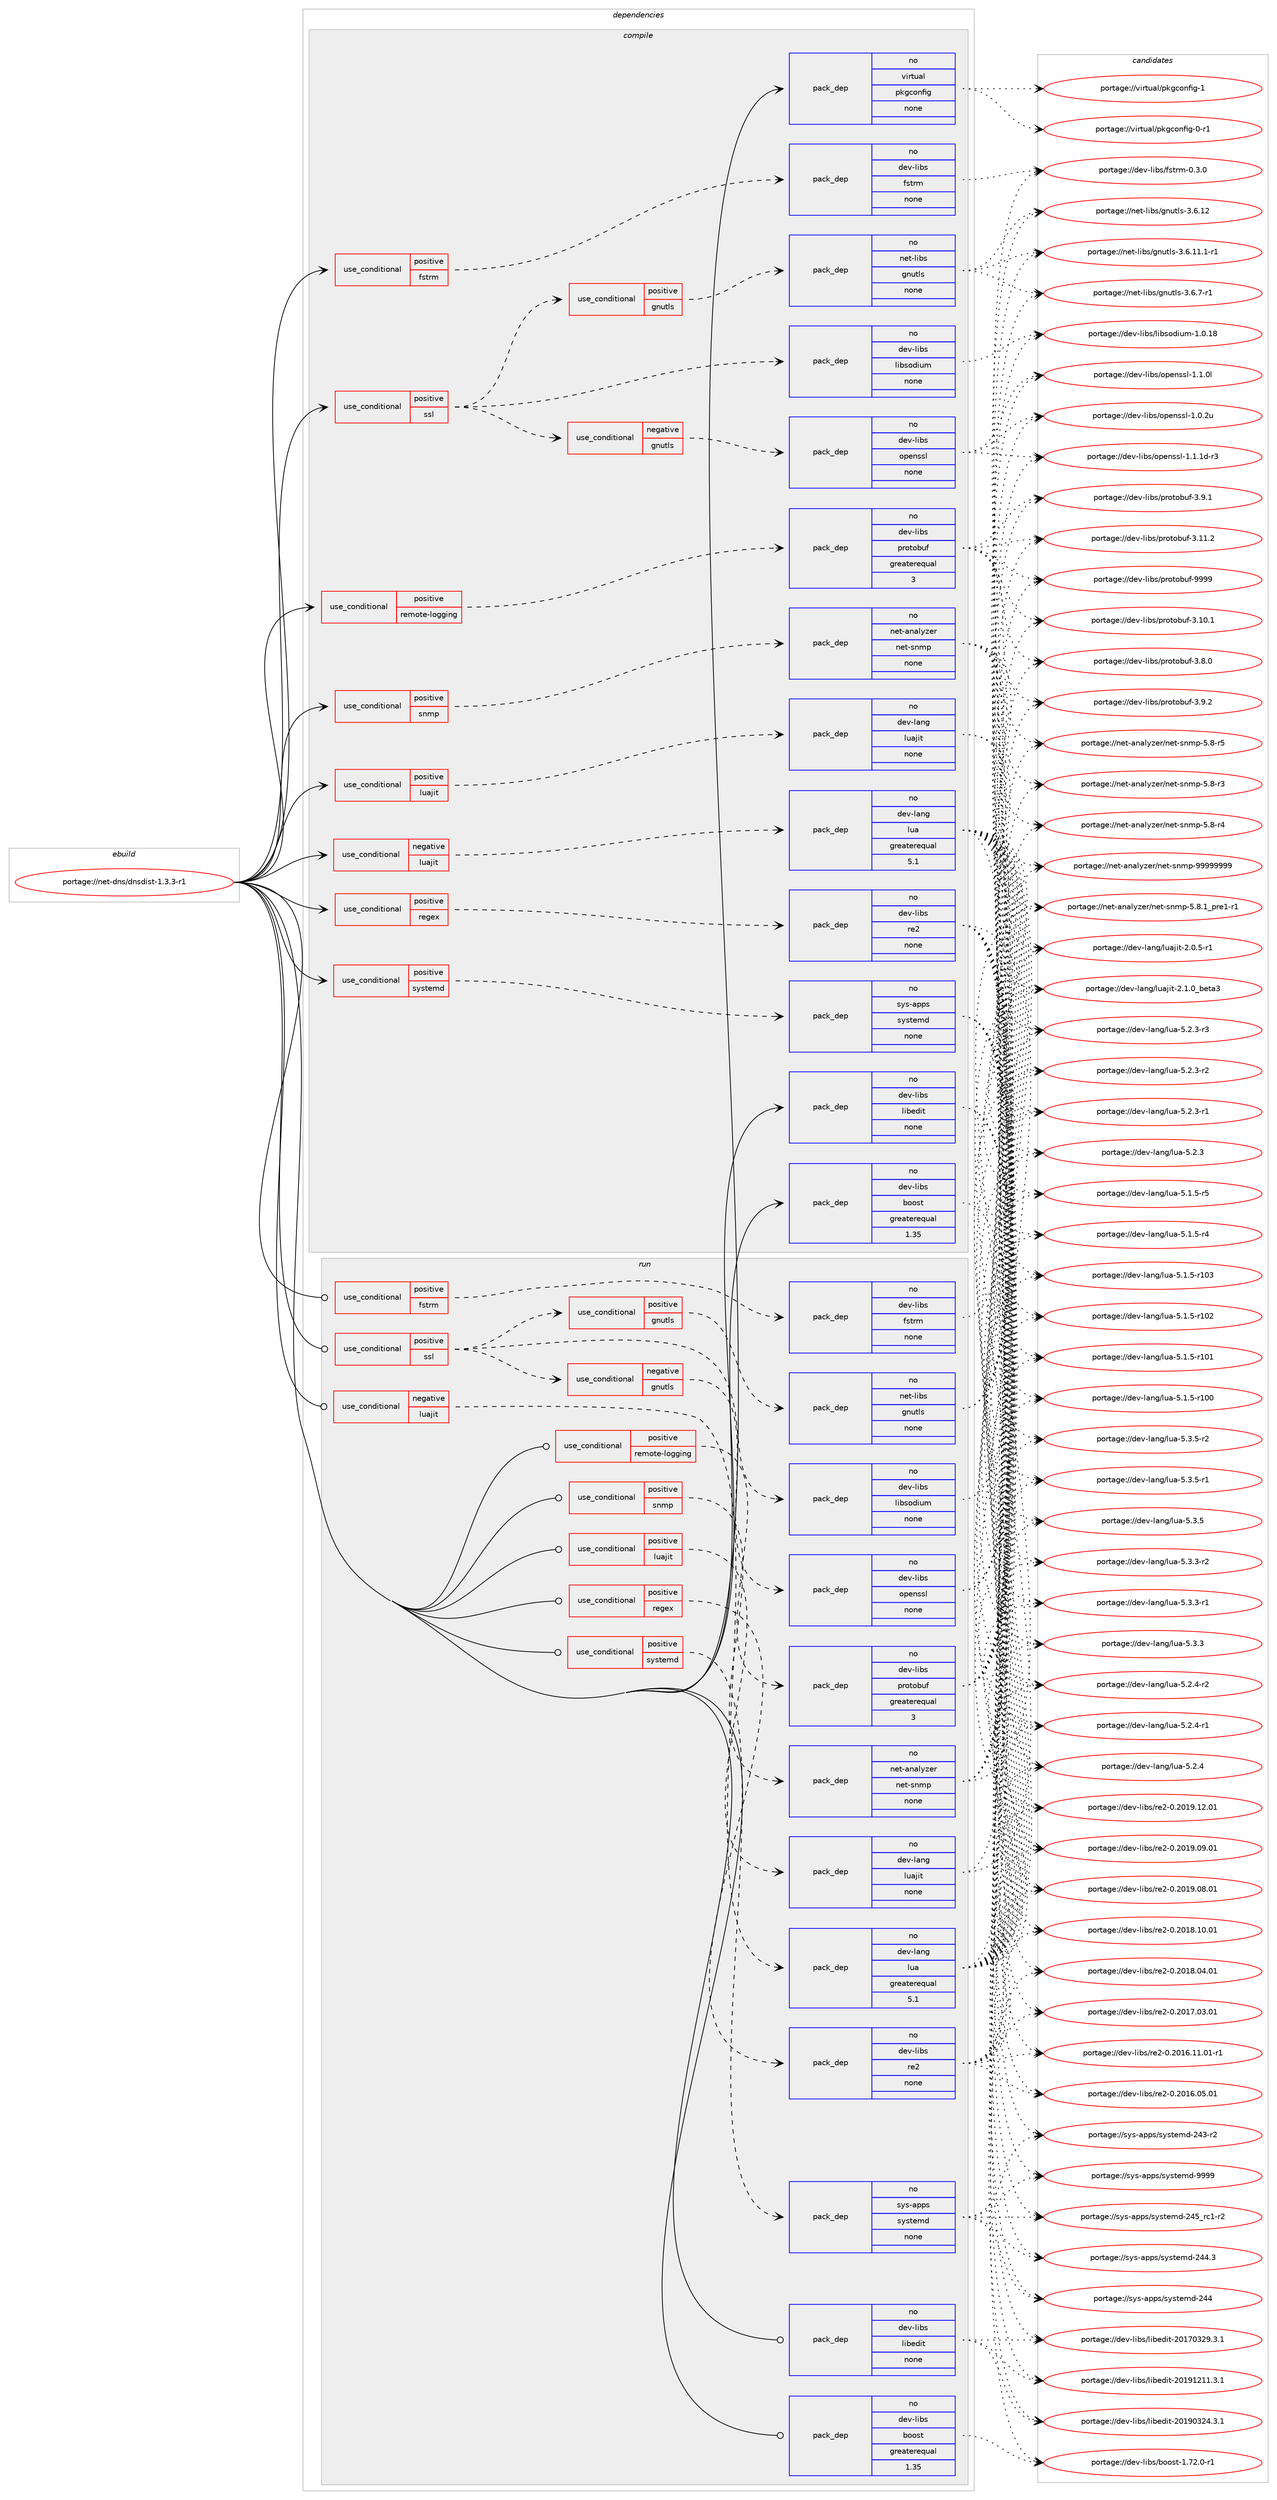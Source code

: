 digraph prolog {

# *************
# Graph options
# *************

newrank=true;
concentrate=true;
compound=true;
graph [rankdir=LR,fontname=Helvetica,fontsize=10,ranksep=1.5];#, ranksep=2.5, nodesep=0.2];
edge  [arrowhead=vee];
node  [fontname=Helvetica,fontsize=10];

# **********
# The ebuild
# **********

subgraph cluster_leftcol {
color=gray;
rank=same;
label=<<i>ebuild</i>>;
id [label="portage://net-dns/dnsdist-1.3.3-r1", color=red, width=4, href="../net-dns/dnsdist-1.3.3-r1.svg"];
}

# ****************
# The dependencies
# ****************

subgraph cluster_midcol {
color=gray;
label=<<i>dependencies</i>>;
subgraph cluster_compile {
fillcolor="#eeeeee";
style=filled;
label=<<i>compile</i>>;
subgraph cond22213 {
dependency97818 [label=<<TABLE BORDER="0" CELLBORDER="1" CELLSPACING="0" CELLPADDING="4"><TR><TD ROWSPAN="3" CELLPADDING="10">use_conditional</TD></TR><TR><TD>negative</TD></TR><TR><TD>luajit</TD></TR></TABLE>>, shape=none, color=red];
subgraph pack73823 {
dependency97819 [label=<<TABLE BORDER="0" CELLBORDER="1" CELLSPACING="0" CELLPADDING="4" WIDTH="220"><TR><TD ROWSPAN="6" CELLPADDING="30">pack_dep</TD></TR><TR><TD WIDTH="110">no</TD></TR><TR><TD>dev-lang</TD></TR><TR><TD>lua</TD></TR><TR><TD>greaterequal</TD></TR><TR><TD>5.1</TD></TR></TABLE>>, shape=none, color=blue];
}
dependency97818:e -> dependency97819:w [weight=20,style="dashed",arrowhead="vee"];
}
id:e -> dependency97818:w [weight=20,style="solid",arrowhead="vee"];
subgraph cond22214 {
dependency97820 [label=<<TABLE BORDER="0" CELLBORDER="1" CELLSPACING="0" CELLPADDING="4"><TR><TD ROWSPAN="3" CELLPADDING="10">use_conditional</TD></TR><TR><TD>positive</TD></TR><TR><TD>fstrm</TD></TR></TABLE>>, shape=none, color=red];
subgraph pack73824 {
dependency97821 [label=<<TABLE BORDER="0" CELLBORDER="1" CELLSPACING="0" CELLPADDING="4" WIDTH="220"><TR><TD ROWSPAN="6" CELLPADDING="30">pack_dep</TD></TR><TR><TD WIDTH="110">no</TD></TR><TR><TD>dev-libs</TD></TR><TR><TD>fstrm</TD></TR><TR><TD>none</TD></TR><TR><TD></TD></TR></TABLE>>, shape=none, color=blue];
}
dependency97820:e -> dependency97821:w [weight=20,style="dashed",arrowhead="vee"];
}
id:e -> dependency97820:w [weight=20,style="solid",arrowhead="vee"];
subgraph cond22215 {
dependency97822 [label=<<TABLE BORDER="0" CELLBORDER="1" CELLSPACING="0" CELLPADDING="4"><TR><TD ROWSPAN="3" CELLPADDING="10">use_conditional</TD></TR><TR><TD>positive</TD></TR><TR><TD>luajit</TD></TR></TABLE>>, shape=none, color=red];
subgraph pack73825 {
dependency97823 [label=<<TABLE BORDER="0" CELLBORDER="1" CELLSPACING="0" CELLPADDING="4" WIDTH="220"><TR><TD ROWSPAN="6" CELLPADDING="30">pack_dep</TD></TR><TR><TD WIDTH="110">no</TD></TR><TR><TD>dev-lang</TD></TR><TR><TD>luajit</TD></TR><TR><TD>none</TD></TR><TR><TD></TD></TR></TABLE>>, shape=none, color=blue];
}
dependency97822:e -> dependency97823:w [weight=20,style="dashed",arrowhead="vee"];
}
id:e -> dependency97822:w [weight=20,style="solid",arrowhead="vee"];
subgraph cond22216 {
dependency97824 [label=<<TABLE BORDER="0" CELLBORDER="1" CELLSPACING="0" CELLPADDING="4"><TR><TD ROWSPAN="3" CELLPADDING="10">use_conditional</TD></TR><TR><TD>positive</TD></TR><TR><TD>regex</TD></TR></TABLE>>, shape=none, color=red];
subgraph pack73826 {
dependency97825 [label=<<TABLE BORDER="0" CELLBORDER="1" CELLSPACING="0" CELLPADDING="4" WIDTH="220"><TR><TD ROWSPAN="6" CELLPADDING="30">pack_dep</TD></TR><TR><TD WIDTH="110">no</TD></TR><TR><TD>dev-libs</TD></TR><TR><TD>re2</TD></TR><TR><TD>none</TD></TR><TR><TD></TD></TR></TABLE>>, shape=none, color=blue];
}
dependency97824:e -> dependency97825:w [weight=20,style="dashed",arrowhead="vee"];
}
id:e -> dependency97824:w [weight=20,style="solid",arrowhead="vee"];
subgraph cond22217 {
dependency97826 [label=<<TABLE BORDER="0" CELLBORDER="1" CELLSPACING="0" CELLPADDING="4"><TR><TD ROWSPAN="3" CELLPADDING="10">use_conditional</TD></TR><TR><TD>positive</TD></TR><TR><TD>remote-logging</TD></TR></TABLE>>, shape=none, color=red];
subgraph pack73827 {
dependency97827 [label=<<TABLE BORDER="0" CELLBORDER="1" CELLSPACING="0" CELLPADDING="4" WIDTH="220"><TR><TD ROWSPAN="6" CELLPADDING="30">pack_dep</TD></TR><TR><TD WIDTH="110">no</TD></TR><TR><TD>dev-libs</TD></TR><TR><TD>protobuf</TD></TR><TR><TD>greaterequal</TD></TR><TR><TD>3</TD></TR></TABLE>>, shape=none, color=blue];
}
dependency97826:e -> dependency97827:w [weight=20,style="dashed",arrowhead="vee"];
}
id:e -> dependency97826:w [weight=20,style="solid",arrowhead="vee"];
subgraph cond22218 {
dependency97828 [label=<<TABLE BORDER="0" CELLBORDER="1" CELLSPACING="0" CELLPADDING="4"><TR><TD ROWSPAN="3" CELLPADDING="10">use_conditional</TD></TR><TR><TD>positive</TD></TR><TR><TD>snmp</TD></TR></TABLE>>, shape=none, color=red];
subgraph pack73828 {
dependency97829 [label=<<TABLE BORDER="0" CELLBORDER="1" CELLSPACING="0" CELLPADDING="4" WIDTH="220"><TR><TD ROWSPAN="6" CELLPADDING="30">pack_dep</TD></TR><TR><TD WIDTH="110">no</TD></TR><TR><TD>net-analyzer</TD></TR><TR><TD>net-snmp</TD></TR><TR><TD>none</TD></TR><TR><TD></TD></TR></TABLE>>, shape=none, color=blue];
}
dependency97828:e -> dependency97829:w [weight=20,style="dashed",arrowhead="vee"];
}
id:e -> dependency97828:w [weight=20,style="solid",arrowhead="vee"];
subgraph cond22219 {
dependency97830 [label=<<TABLE BORDER="0" CELLBORDER="1" CELLSPACING="0" CELLPADDING="4"><TR><TD ROWSPAN="3" CELLPADDING="10">use_conditional</TD></TR><TR><TD>positive</TD></TR><TR><TD>ssl</TD></TR></TABLE>>, shape=none, color=red];
subgraph pack73829 {
dependency97831 [label=<<TABLE BORDER="0" CELLBORDER="1" CELLSPACING="0" CELLPADDING="4" WIDTH="220"><TR><TD ROWSPAN="6" CELLPADDING="30">pack_dep</TD></TR><TR><TD WIDTH="110">no</TD></TR><TR><TD>dev-libs</TD></TR><TR><TD>libsodium</TD></TR><TR><TD>none</TD></TR><TR><TD></TD></TR></TABLE>>, shape=none, color=blue];
}
dependency97830:e -> dependency97831:w [weight=20,style="dashed",arrowhead="vee"];
subgraph cond22220 {
dependency97832 [label=<<TABLE BORDER="0" CELLBORDER="1" CELLSPACING="0" CELLPADDING="4"><TR><TD ROWSPAN="3" CELLPADDING="10">use_conditional</TD></TR><TR><TD>positive</TD></TR><TR><TD>gnutls</TD></TR></TABLE>>, shape=none, color=red];
subgraph pack73830 {
dependency97833 [label=<<TABLE BORDER="0" CELLBORDER="1" CELLSPACING="0" CELLPADDING="4" WIDTH="220"><TR><TD ROWSPAN="6" CELLPADDING="30">pack_dep</TD></TR><TR><TD WIDTH="110">no</TD></TR><TR><TD>net-libs</TD></TR><TR><TD>gnutls</TD></TR><TR><TD>none</TD></TR><TR><TD></TD></TR></TABLE>>, shape=none, color=blue];
}
dependency97832:e -> dependency97833:w [weight=20,style="dashed",arrowhead="vee"];
}
dependency97830:e -> dependency97832:w [weight=20,style="dashed",arrowhead="vee"];
subgraph cond22221 {
dependency97834 [label=<<TABLE BORDER="0" CELLBORDER="1" CELLSPACING="0" CELLPADDING="4"><TR><TD ROWSPAN="3" CELLPADDING="10">use_conditional</TD></TR><TR><TD>negative</TD></TR><TR><TD>gnutls</TD></TR></TABLE>>, shape=none, color=red];
subgraph pack73831 {
dependency97835 [label=<<TABLE BORDER="0" CELLBORDER="1" CELLSPACING="0" CELLPADDING="4" WIDTH="220"><TR><TD ROWSPAN="6" CELLPADDING="30">pack_dep</TD></TR><TR><TD WIDTH="110">no</TD></TR><TR><TD>dev-libs</TD></TR><TR><TD>openssl</TD></TR><TR><TD>none</TD></TR><TR><TD></TD></TR></TABLE>>, shape=none, color=blue];
}
dependency97834:e -> dependency97835:w [weight=20,style="dashed",arrowhead="vee"];
}
dependency97830:e -> dependency97834:w [weight=20,style="dashed",arrowhead="vee"];
}
id:e -> dependency97830:w [weight=20,style="solid",arrowhead="vee"];
subgraph cond22222 {
dependency97836 [label=<<TABLE BORDER="0" CELLBORDER="1" CELLSPACING="0" CELLPADDING="4"><TR><TD ROWSPAN="3" CELLPADDING="10">use_conditional</TD></TR><TR><TD>positive</TD></TR><TR><TD>systemd</TD></TR></TABLE>>, shape=none, color=red];
subgraph pack73832 {
dependency97837 [label=<<TABLE BORDER="0" CELLBORDER="1" CELLSPACING="0" CELLPADDING="4" WIDTH="220"><TR><TD ROWSPAN="6" CELLPADDING="30">pack_dep</TD></TR><TR><TD WIDTH="110">no</TD></TR><TR><TD>sys-apps</TD></TR><TR><TD>systemd</TD></TR><TR><TD>none</TD></TR><TR><TD></TD></TR></TABLE>>, shape=none, color=blue];
}
dependency97836:e -> dependency97837:w [weight=20,style="dashed",arrowhead="vee"];
}
id:e -> dependency97836:w [weight=20,style="solid",arrowhead="vee"];
subgraph pack73833 {
dependency97838 [label=<<TABLE BORDER="0" CELLBORDER="1" CELLSPACING="0" CELLPADDING="4" WIDTH="220"><TR><TD ROWSPAN="6" CELLPADDING="30">pack_dep</TD></TR><TR><TD WIDTH="110">no</TD></TR><TR><TD>dev-libs</TD></TR><TR><TD>boost</TD></TR><TR><TD>greaterequal</TD></TR><TR><TD>1.35</TD></TR></TABLE>>, shape=none, color=blue];
}
id:e -> dependency97838:w [weight=20,style="solid",arrowhead="vee"];
subgraph pack73834 {
dependency97839 [label=<<TABLE BORDER="0" CELLBORDER="1" CELLSPACING="0" CELLPADDING="4" WIDTH="220"><TR><TD ROWSPAN="6" CELLPADDING="30">pack_dep</TD></TR><TR><TD WIDTH="110">no</TD></TR><TR><TD>dev-libs</TD></TR><TR><TD>libedit</TD></TR><TR><TD>none</TD></TR><TR><TD></TD></TR></TABLE>>, shape=none, color=blue];
}
id:e -> dependency97839:w [weight=20,style="solid",arrowhead="vee"];
subgraph pack73835 {
dependency97840 [label=<<TABLE BORDER="0" CELLBORDER="1" CELLSPACING="0" CELLPADDING="4" WIDTH="220"><TR><TD ROWSPAN="6" CELLPADDING="30">pack_dep</TD></TR><TR><TD WIDTH="110">no</TD></TR><TR><TD>virtual</TD></TR><TR><TD>pkgconfig</TD></TR><TR><TD>none</TD></TR><TR><TD></TD></TR></TABLE>>, shape=none, color=blue];
}
id:e -> dependency97840:w [weight=20,style="solid",arrowhead="vee"];
}
subgraph cluster_compileandrun {
fillcolor="#eeeeee";
style=filled;
label=<<i>compile and run</i>>;
}
subgraph cluster_run {
fillcolor="#eeeeee";
style=filled;
label=<<i>run</i>>;
subgraph cond22223 {
dependency97841 [label=<<TABLE BORDER="0" CELLBORDER="1" CELLSPACING="0" CELLPADDING="4"><TR><TD ROWSPAN="3" CELLPADDING="10">use_conditional</TD></TR><TR><TD>negative</TD></TR><TR><TD>luajit</TD></TR></TABLE>>, shape=none, color=red];
subgraph pack73836 {
dependency97842 [label=<<TABLE BORDER="0" CELLBORDER="1" CELLSPACING="0" CELLPADDING="4" WIDTH="220"><TR><TD ROWSPAN="6" CELLPADDING="30">pack_dep</TD></TR><TR><TD WIDTH="110">no</TD></TR><TR><TD>dev-lang</TD></TR><TR><TD>lua</TD></TR><TR><TD>greaterequal</TD></TR><TR><TD>5.1</TD></TR></TABLE>>, shape=none, color=blue];
}
dependency97841:e -> dependency97842:w [weight=20,style="dashed",arrowhead="vee"];
}
id:e -> dependency97841:w [weight=20,style="solid",arrowhead="odot"];
subgraph cond22224 {
dependency97843 [label=<<TABLE BORDER="0" CELLBORDER="1" CELLSPACING="0" CELLPADDING="4"><TR><TD ROWSPAN="3" CELLPADDING="10">use_conditional</TD></TR><TR><TD>positive</TD></TR><TR><TD>fstrm</TD></TR></TABLE>>, shape=none, color=red];
subgraph pack73837 {
dependency97844 [label=<<TABLE BORDER="0" CELLBORDER="1" CELLSPACING="0" CELLPADDING="4" WIDTH="220"><TR><TD ROWSPAN="6" CELLPADDING="30">pack_dep</TD></TR><TR><TD WIDTH="110">no</TD></TR><TR><TD>dev-libs</TD></TR><TR><TD>fstrm</TD></TR><TR><TD>none</TD></TR><TR><TD></TD></TR></TABLE>>, shape=none, color=blue];
}
dependency97843:e -> dependency97844:w [weight=20,style="dashed",arrowhead="vee"];
}
id:e -> dependency97843:w [weight=20,style="solid",arrowhead="odot"];
subgraph cond22225 {
dependency97845 [label=<<TABLE BORDER="0" CELLBORDER="1" CELLSPACING="0" CELLPADDING="4"><TR><TD ROWSPAN="3" CELLPADDING="10">use_conditional</TD></TR><TR><TD>positive</TD></TR><TR><TD>luajit</TD></TR></TABLE>>, shape=none, color=red];
subgraph pack73838 {
dependency97846 [label=<<TABLE BORDER="0" CELLBORDER="1" CELLSPACING="0" CELLPADDING="4" WIDTH="220"><TR><TD ROWSPAN="6" CELLPADDING="30">pack_dep</TD></TR><TR><TD WIDTH="110">no</TD></TR><TR><TD>dev-lang</TD></TR><TR><TD>luajit</TD></TR><TR><TD>none</TD></TR><TR><TD></TD></TR></TABLE>>, shape=none, color=blue];
}
dependency97845:e -> dependency97846:w [weight=20,style="dashed",arrowhead="vee"];
}
id:e -> dependency97845:w [weight=20,style="solid",arrowhead="odot"];
subgraph cond22226 {
dependency97847 [label=<<TABLE BORDER="0" CELLBORDER="1" CELLSPACING="0" CELLPADDING="4"><TR><TD ROWSPAN="3" CELLPADDING="10">use_conditional</TD></TR><TR><TD>positive</TD></TR><TR><TD>regex</TD></TR></TABLE>>, shape=none, color=red];
subgraph pack73839 {
dependency97848 [label=<<TABLE BORDER="0" CELLBORDER="1" CELLSPACING="0" CELLPADDING="4" WIDTH="220"><TR><TD ROWSPAN="6" CELLPADDING="30">pack_dep</TD></TR><TR><TD WIDTH="110">no</TD></TR><TR><TD>dev-libs</TD></TR><TR><TD>re2</TD></TR><TR><TD>none</TD></TR><TR><TD></TD></TR></TABLE>>, shape=none, color=blue];
}
dependency97847:e -> dependency97848:w [weight=20,style="dashed",arrowhead="vee"];
}
id:e -> dependency97847:w [weight=20,style="solid",arrowhead="odot"];
subgraph cond22227 {
dependency97849 [label=<<TABLE BORDER="0" CELLBORDER="1" CELLSPACING="0" CELLPADDING="4"><TR><TD ROWSPAN="3" CELLPADDING="10">use_conditional</TD></TR><TR><TD>positive</TD></TR><TR><TD>remote-logging</TD></TR></TABLE>>, shape=none, color=red];
subgraph pack73840 {
dependency97850 [label=<<TABLE BORDER="0" CELLBORDER="1" CELLSPACING="0" CELLPADDING="4" WIDTH="220"><TR><TD ROWSPAN="6" CELLPADDING="30">pack_dep</TD></TR><TR><TD WIDTH="110">no</TD></TR><TR><TD>dev-libs</TD></TR><TR><TD>protobuf</TD></TR><TR><TD>greaterequal</TD></TR><TR><TD>3</TD></TR></TABLE>>, shape=none, color=blue];
}
dependency97849:e -> dependency97850:w [weight=20,style="dashed",arrowhead="vee"];
}
id:e -> dependency97849:w [weight=20,style="solid",arrowhead="odot"];
subgraph cond22228 {
dependency97851 [label=<<TABLE BORDER="0" CELLBORDER="1" CELLSPACING="0" CELLPADDING="4"><TR><TD ROWSPAN="3" CELLPADDING="10">use_conditional</TD></TR><TR><TD>positive</TD></TR><TR><TD>snmp</TD></TR></TABLE>>, shape=none, color=red];
subgraph pack73841 {
dependency97852 [label=<<TABLE BORDER="0" CELLBORDER="1" CELLSPACING="0" CELLPADDING="4" WIDTH="220"><TR><TD ROWSPAN="6" CELLPADDING="30">pack_dep</TD></TR><TR><TD WIDTH="110">no</TD></TR><TR><TD>net-analyzer</TD></TR><TR><TD>net-snmp</TD></TR><TR><TD>none</TD></TR><TR><TD></TD></TR></TABLE>>, shape=none, color=blue];
}
dependency97851:e -> dependency97852:w [weight=20,style="dashed",arrowhead="vee"];
}
id:e -> dependency97851:w [weight=20,style="solid",arrowhead="odot"];
subgraph cond22229 {
dependency97853 [label=<<TABLE BORDER="0" CELLBORDER="1" CELLSPACING="0" CELLPADDING="4"><TR><TD ROWSPAN="3" CELLPADDING="10">use_conditional</TD></TR><TR><TD>positive</TD></TR><TR><TD>ssl</TD></TR></TABLE>>, shape=none, color=red];
subgraph pack73842 {
dependency97854 [label=<<TABLE BORDER="0" CELLBORDER="1" CELLSPACING="0" CELLPADDING="4" WIDTH="220"><TR><TD ROWSPAN="6" CELLPADDING="30">pack_dep</TD></TR><TR><TD WIDTH="110">no</TD></TR><TR><TD>dev-libs</TD></TR><TR><TD>libsodium</TD></TR><TR><TD>none</TD></TR><TR><TD></TD></TR></TABLE>>, shape=none, color=blue];
}
dependency97853:e -> dependency97854:w [weight=20,style="dashed",arrowhead="vee"];
subgraph cond22230 {
dependency97855 [label=<<TABLE BORDER="0" CELLBORDER="1" CELLSPACING="0" CELLPADDING="4"><TR><TD ROWSPAN="3" CELLPADDING="10">use_conditional</TD></TR><TR><TD>positive</TD></TR><TR><TD>gnutls</TD></TR></TABLE>>, shape=none, color=red];
subgraph pack73843 {
dependency97856 [label=<<TABLE BORDER="0" CELLBORDER="1" CELLSPACING="0" CELLPADDING="4" WIDTH="220"><TR><TD ROWSPAN="6" CELLPADDING="30">pack_dep</TD></TR><TR><TD WIDTH="110">no</TD></TR><TR><TD>net-libs</TD></TR><TR><TD>gnutls</TD></TR><TR><TD>none</TD></TR><TR><TD></TD></TR></TABLE>>, shape=none, color=blue];
}
dependency97855:e -> dependency97856:w [weight=20,style="dashed",arrowhead="vee"];
}
dependency97853:e -> dependency97855:w [weight=20,style="dashed",arrowhead="vee"];
subgraph cond22231 {
dependency97857 [label=<<TABLE BORDER="0" CELLBORDER="1" CELLSPACING="0" CELLPADDING="4"><TR><TD ROWSPAN="3" CELLPADDING="10">use_conditional</TD></TR><TR><TD>negative</TD></TR><TR><TD>gnutls</TD></TR></TABLE>>, shape=none, color=red];
subgraph pack73844 {
dependency97858 [label=<<TABLE BORDER="0" CELLBORDER="1" CELLSPACING="0" CELLPADDING="4" WIDTH="220"><TR><TD ROWSPAN="6" CELLPADDING="30">pack_dep</TD></TR><TR><TD WIDTH="110">no</TD></TR><TR><TD>dev-libs</TD></TR><TR><TD>openssl</TD></TR><TR><TD>none</TD></TR><TR><TD></TD></TR></TABLE>>, shape=none, color=blue];
}
dependency97857:e -> dependency97858:w [weight=20,style="dashed",arrowhead="vee"];
}
dependency97853:e -> dependency97857:w [weight=20,style="dashed",arrowhead="vee"];
}
id:e -> dependency97853:w [weight=20,style="solid",arrowhead="odot"];
subgraph cond22232 {
dependency97859 [label=<<TABLE BORDER="0" CELLBORDER="1" CELLSPACING="0" CELLPADDING="4"><TR><TD ROWSPAN="3" CELLPADDING="10">use_conditional</TD></TR><TR><TD>positive</TD></TR><TR><TD>systemd</TD></TR></TABLE>>, shape=none, color=red];
subgraph pack73845 {
dependency97860 [label=<<TABLE BORDER="0" CELLBORDER="1" CELLSPACING="0" CELLPADDING="4" WIDTH="220"><TR><TD ROWSPAN="6" CELLPADDING="30">pack_dep</TD></TR><TR><TD WIDTH="110">no</TD></TR><TR><TD>sys-apps</TD></TR><TR><TD>systemd</TD></TR><TR><TD>none</TD></TR><TR><TD></TD></TR></TABLE>>, shape=none, color=blue];
}
dependency97859:e -> dependency97860:w [weight=20,style="dashed",arrowhead="vee"];
}
id:e -> dependency97859:w [weight=20,style="solid",arrowhead="odot"];
subgraph pack73846 {
dependency97861 [label=<<TABLE BORDER="0" CELLBORDER="1" CELLSPACING="0" CELLPADDING="4" WIDTH="220"><TR><TD ROWSPAN="6" CELLPADDING="30">pack_dep</TD></TR><TR><TD WIDTH="110">no</TD></TR><TR><TD>dev-libs</TD></TR><TR><TD>boost</TD></TR><TR><TD>greaterequal</TD></TR><TR><TD>1.35</TD></TR></TABLE>>, shape=none, color=blue];
}
id:e -> dependency97861:w [weight=20,style="solid",arrowhead="odot"];
subgraph pack73847 {
dependency97862 [label=<<TABLE BORDER="0" CELLBORDER="1" CELLSPACING="0" CELLPADDING="4" WIDTH="220"><TR><TD ROWSPAN="6" CELLPADDING="30">pack_dep</TD></TR><TR><TD WIDTH="110">no</TD></TR><TR><TD>dev-libs</TD></TR><TR><TD>libedit</TD></TR><TR><TD>none</TD></TR><TR><TD></TD></TR></TABLE>>, shape=none, color=blue];
}
id:e -> dependency97862:w [weight=20,style="solid",arrowhead="odot"];
}
}

# **************
# The candidates
# **************

subgraph cluster_choices {
rank=same;
color=gray;
label=<<i>candidates</i>>;

subgraph choice73823 {
color=black;
nodesep=1;
choice100101118451089711010347108117974553465146534511450 [label="portage://dev-lang/lua-5.3.5-r2", color=red, width=4,href="../dev-lang/lua-5.3.5-r2.svg"];
choice100101118451089711010347108117974553465146534511449 [label="portage://dev-lang/lua-5.3.5-r1", color=red, width=4,href="../dev-lang/lua-5.3.5-r1.svg"];
choice10010111845108971101034710811797455346514653 [label="portage://dev-lang/lua-5.3.5", color=red, width=4,href="../dev-lang/lua-5.3.5.svg"];
choice100101118451089711010347108117974553465146514511450 [label="portage://dev-lang/lua-5.3.3-r2", color=red, width=4,href="../dev-lang/lua-5.3.3-r2.svg"];
choice100101118451089711010347108117974553465146514511449 [label="portage://dev-lang/lua-5.3.3-r1", color=red, width=4,href="../dev-lang/lua-5.3.3-r1.svg"];
choice10010111845108971101034710811797455346514651 [label="portage://dev-lang/lua-5.3.3", color=red, width=4,href="../dev-lang/lua-5.3.3.svg"];
choice100101118451089711010347108117974553465046524511450 [label="portage://dev-lang/lua-5.2.4-r2", color=red, width=4,href="../dev-lang/lua-5.2.4-r2.svg"];
choice100101118451089711010347108117974553465046524511449 [label="portage://dev-lang/lua-5.2.4-r1", color=red, width=4,href="../dev-lang/lua-5.2.4-r1.svg"];
choice10010111845108971101034710811797455346504652 [label="portage://dev-lang/lua-5.2.4", color=red, width=4,href="../dev-lang/lua-5.2.4.svg"];
choice100101118451089711010347108117974553465046514511451 [label="portage://dev-lang/lua-5.2.3-r3", color=red, width=4,href="../dev-lang/lua-5.2.3-r3.svg"];
choice100101118451089711010347108117974553465046514511450 [label="portage://dev-lang/lua-5.2.3-r2", color=red, width=4,href="../dev-lang/lua-5.2.3-r2.svg"];
choice100101118451089711010347108117974553465046514511449 [label="portage://dev-lang/lua-5.2.3-r1", color=red, width=4,href="../dev-lang/lua-5.2.3-r1.svg"];
choice10010111845108971101034710811797455346504651 [label="portage://dev-lang/lua-5.2.3", color=red, width=4,href="../dev-lang/lua-5.2.3.svg"];
choice100101118451089711010347108117974553464946534511453 [label="portage://dev-lang/lua-5.1.5-r5", color=red, width=4,href="../dev-lang/lua-5.1.5-r5.svg"];
choice100101118451089711010347108117974553464946534511452 [label="portage://dev-lang/lua-5.1.5-r4", color=red, width=4,href="../dev-lang/lua-5.1.5-r4.svg"];
choice1001011184510897110103471081179745534649465345114494851 [label="portage://dev-lang/lua-5.1.5-r103", color=red, width=4,href="../dev-lang/lua-5.1.5-r103.svg"];
choice1001011184510897110103471081179745534649465345114494850 [label="portage://dev-lang/lua-5.1.5-r102", color=red, width=4,href="../dev-lang/lua-5.1.5-r102.svg"];
choice1001011184510897110103471081179745534649465345114494849 [label="portage://dev-lang/lua-5.1.5-r101", color=red, width=4,href="../dev-lang/lua-5.1.5-r101.svg"];
choice1001011184510897110103471081179745534649465345114494848 [label="portage://dev-lang/lua-5.1.5-r100", color=red, width=4,href="../dev-lang/lua-5.1.5-r100.svg"];
dependency97819:e -> choice100101118451089711010347108117974553465146534511450:w [style=dotted,weight="100"];
dependency97819:e -> choice100101118451089711010347108117974553465146534511449:w [style=dotted,weight="100"];
dependency97819:e -> choice10010111845108971101034710811797455346514653:w [style=dotted,weight="100"];
dependency97819:e -> choice100101118451089711010347108117974553465146514511450:w [style=dotted,weight="100"];
dependency97819:e -> choice100101118451089711010347108117974553465146514511449:w [style=dotted,weight="100"];
dependency97819:e -> choice10010111845108971101034710811797455346514651:w [style=dotted,weight="100"];
dependency97819:e -> choice100101118451089711010347108117974553465046524511450:w [style=dotted,weight="100"];
dependency97819:e -> choice100101118451089711010347108117974553465046524511449:w [style=dotted,weight="100"];
dependency97819:e -> choice10010111845108971101034710811797455346504652:w [style=dotted,weight="100"];
dependency97819:e -> choice100101118451089711010347108117974553465046514511451:w [style=dotted,weight="100"];
dependency97819:e -> choice100101118451089711010347108117974553465046514511450:w [style=dotted,weight="100"];
dependency97819:e -> choice100101118451089711010347108117974553465046514511449:w [style=dotted,weight="100"];
dependency97819:e -> choice10010111845108971101034710811797455346504651:w [style=dotted,weight="100"];
dependency97819:e -> choice100101118451089711010347108117974553464946534511453:w [style=dotted,weight="100"];
dependency97819:e -> choice100101118451089711010347108117974553464946534511452:w [style=dotted,weight="100"];
dependency97819:e -> choice1001011184510897110103471081179745534649465345114494851:w [style=dotted,weight="100"];
dependency97819:e -> choice1001011184510897110103471081179745534649465345114494850:w [style=dotted,weight="100"];
dependency97819:e -> choice1001011184510897110103471081179745534649465345114494849:w [style=dotted,weight="100"];
dependency97819:e -> choice1001011184510897110103471081179745534649465345114494848:w [style=dotted,weight="100"];
}
subgraph choice73824 {
color=black;
nodesep=1;
choice100101118451081059811547102115116114109454846514648 [label="portage://dev-libs/fstrm-0.3.0", color=red, width=4,href="../dev-libs/fstrm-0.3.0.svg"];
dependency97821:e -> choice100101118451081059811547102115116114109454846514648:w [style=dotted,weight="100"];
}
subgraph choice73825 {
color=black;
nodesep=1;
choice1001011184510897110103471081179710610511645504649464895981011169751 [label="portage://dev-lang/luajit-2.1.0_beta3", color=red, width=4,href="../dev-lang/luajit-2.1.0_beta3.svg"];
choice100101118451089711010347108117971061051164550464846534511449 [label="portage://dev-lang/luajit-2.0.5-r1", color=red, width=4,href="../dev-lang/luajit-2.0.5-r1.svg"];
dependency97823:e -> choice1001011184510897110103471081179710610511645504649464895981011169751:w [style=dotted,weight="100"];
dependency97823:e -> choice100101118451089711010347108117971061051164550464846534511449:w [style=dotted,weight="100"];
}
subgraph choice73826 {
color=black;
nodesep=1;
choice1001011184510810598115471141015045484650484957464950464849 [label="portage://dev-libs/re2-0.2019.12.01", color=red, width=4,href="../dev-libs/re2-0.2019.12.01.svg"];
choice1001011184510810598115471141015045484650484957464857464849 [label="portage://dev-libs/re2-0.2019.09.01", color=red, width=4,href="../dev-libs/re2-0.2019.09.01.svg"];
choice1001011184510810598115471141015045484650484957464856464849 [label="portage://dev-libs/re2-0.2019.08.01", color=red, width=4,href="../dev-libs/re2-0.2019.08.01.svg"];
choice1001011184510810598115471141015045484650484956464948464849 [label="portage://dev-libs/re2-0.2018.10.01", color=red, width=4,href="../dev-libs/re2-0.2018.10.01.svg"];
choice1001011184510810598115471141015045484650484956464852464849 [label="portage://dev-libs/re2-0.2018.04.01", color=red, width=4,href="../dev-libs/re2-0.2018.04.01.svg"];
choice1001011184510810598115471141015045484650484955464851464849 [label="portage://dev-libs/re2-0.2017.03.01", color=red, width=4,href="../dev-libs/re2-0.2017.03.01.svg"];
choice10010111845108105981154711410150454846504849544649494648494511449 [label="portage://dev-libs/re2-0.2016.11.01-r1", color=red, width=4,href="../dev-libs/re2-0.2016.11.01-r1.svg"];
choice1001011184510810598115471141015045484650484954464853464849 [label="portage://dev-libs/re2-0.2016.05.01", color=red, width=4,href="../dev-libs/re2-0.2016.05.01.svg"];
dependency97825:e -> choice1001011184510810598115471141015045484650484957464950464849:w [style=dotted,weight="100"];
dependency97825:e -> choice1001011184510810598115471141015045484650484957464857464849:w [style=dotted,weight="100"];
dependency97825:e -> choice1001011184510810598115471141015045484650484957464856464849:w [style=dotted,weight="100"];
dependency97825:e -> choice1001011184510810598115471141015045484650484956464948464849:w [style=dotted,weight="100"];
dependency97825:e -> choice1001011184510810598115471141015045484650484956464852464849:w [style=dotted,weight="100"];
dependency97825:e -> choice1001011184510810598115471141015045484650484955464851464849:w [style=dotted,weight="100"];
dependency97825:e -> choice10010111845108105981154711410150454846504849544649494648494511449:w [style=dotted,weight="100"];
dependency97825:e -> choice1001011184510810598115471141015045484650484954464853464849:w [style=dotted,weight="100"];
}
subgraph choice73827 {
color=black;
nodesep=1;
choice100101118451081059811547112114111116111981171024557575757 [label="portage://dev-libs/protobuf-9999", color=red, width=4,href="../dev-libs/protobuf-9999.svg"];
choice10010111845108105981154711211411111611198117102455146574650 [label="portage://dev-libs/protobuf-3.9.2", color=red, width=4,href="../dev-libs/protobuf-3.9.2.svg"];
choice10010111845108105981154711211411111611198117102455146574649 [label="portage://dev-libs/protobuf-3.9.1", color=red, width=4,href="../dev-libs/protobuf-3.9.1.svg"];
choice10010111845108105981154711211411111611198117102455146564648 [label="portage://dev-libs/protobuf-3.8.0", color=red, width=4,href="../dev-libs/protobuf-3.8.0.svg"];
choice1001011184510810598115471121141111161119811710245514649494650 [label="portage://dev-libs/protobuf-3.11.2", color=red, width=4,href="../dev-libs/protobuf-3.11.2.svg"];
choice1001011184510810598115471121141111161119811710245514649484649 [label="portage://dev-libs/protobuf-3.10.1", color=red, width=4,href="../dev-libs/protobuf-3.10.1.svg"];
dependency97827:e -> choice100101118451081059811547112114111116111981171024557575757:w [style=dotted,weight="100"];
dependency97827:e -> choice10010111845108105981154711211411111611198117102455146574650:w [style=dotted,weight="100"];
dependency97827:e -> choice10010111845108105981154711211411111611198117102455146574649:w [style=dotted,weight="100"];
dependency97827:e -> choice10010111845108105981154711211411111611198117102455146564648:w [style=dotted,weight="100"];
dependency97827:e -> choice1001011184510810598115471121141111161119811710245514649494650:w [style=dotted,weight="100"];
dependency97827:e -> choice1001011184510810598115471121141111161119811710245514649484649:w [style=dotted,weight="100"];
}
subgraph choice73828 {
color=black;
nodesep=1;
choice1101011164597110971081211221011144711010111645115110109112455757575757575757 [label="portage://net-analyzer/net-snmp-99999999", color=red, width=4,href="../net-analyzer/net-snmp-99999999.svg"];
choice110101116459711097108121122101114471101011164511511010911245534656464995112114101494511449 [label="portage://net-analyzer/net-snmp-5.8.1_pre1-r1", color=red, width=4,href="../net-analyzer/net-snmp-5.8.1_pre1-r1.svg"];
choice1101011164597110971081211221011144711010111645115110109112455346564511453 [label="portage://net-analyzer/net-snmp-5.8-r5", color=red, width=4,href="../net-analyzer/net-snmp-5.8-r5.svg"];
choice1101011164597110971081211221011144711010111645115110109112455346564511452 [label="portage://net-analyzer/net-snmp-5.8-r4", color=red, width=4,href="../net-analyzer/net-snmp-5.8-r4.svg"];
choice1101011164597110971081211221011144711010111645115110109112455346564511451 [label="portage://net-analyzer/net-snmp-5.8-r3", color=red, width=4,href="../net-analyzer/net-snmp-5.8-r3.svg"];
dependency97829:e -> choice1101011164597110971081211221011144711010111645115110109112455757575757575757:w [style=dotted,weight="100"];
dependency97829:e -> choice110101116459711097108121122101114471101011164511511010911245534656464995112114101494511449:w [style=dotted,weight="100"];
dependency97829:e -> choice1101011164597110971081211221011144711010111645115110109112455346564511453:w [style=dotted,weight="100"];
dependency97829:e -> choice1101011164597110971081211221011144711010111645115110109112455346564511452:w [style=dotted,weight="100"];
dependency97829:e -> choice1101011164597110971081211221011144711010111645115110109112455346564511451:w [style=dotted,weight="100"];
}
subgraph choice73829 {
color=black;
nodesep=1;
choice1001011184510810598115471081059811511110010511710945494648464956 [label="portage://dev-libs/libsodium-1.0.18", color=red, width=4,href="../dev-libs/libsodium-1.0.18.svg"];
dependency97831:e -> choice1001011184510810598115471081059811511110010511710945494648464956:w [style=dotted,weight="100"];
}
subgraph choice73830 {
color=black;
nodesep=1;
choice1101011164510810598115471031101171161081154551465446554511449 [label="portage://net-libs/gnutls-3.6.7-r1", color=red, width=4,href="../net-libs/gnutls-3.6.7-r1.svg"];
choice11010111645108105981154710311011711610811545514654464950 [label="portage://net-libs/gnutls-3.6.12", color=red, width=4,href="../net-libs/gnutls-3.6.12.svg"];
choice1101011164510810598115471031101171161081154551465446494946494511449 [label="portage://net-libs/gnutls-3.6.11.1-r1", color=red, width=4,href="../net-libs/gnutls-3.6.11.1-r1.svg"];
dependency97833:e -> choice1101011164510810598115471031101171161081154551465446554511449:w [style=dotted,weight="100"];
dependency97833:e -> choice11010111645108105981154710311011711610811545514654464950:w [style=dotted,weight="100"];
dependency97833:e -> choice1101011164510810598115471031101171161081154551465446494946494511449:w [style=dotted,weight="100"];
}
subgraph choice73831 {
color=black;
nodesep=1;
choice1001011184510810598115471111121011101151151084549464946491004511451 [label="portage://dev-libs/openssl-1.1.1d-r3", color=red, width=4,href="../dev-libs/openssl-1.1.1d-r3.svg"];
choice100101118451081059811547111112101110115115108454946494648108 [label="portage://dev-libs/openssl-1.1.0l", color=red, width=4,href="../dev-libs/openssl-1.1.0l.svg"];
choice100101118451081059811547111112101110115115108454946484650117 [label="portage://dev-libs/openssl-1.0.2u", color=red, width=4,href="../dev-libs/openssl-1.0.2u.svg"];
dependency97835:e -> choice1001011184510810598115471111121011101151151084549464946491004511451:w [style=dotted,weight="100"];
dependency97835:e -> choice100101118451081059811547111112101110115115108454946494648108:w [style=dotted,weight="100"];
dependency97835:e -> choice100101118451081059811547111112101110115115108454946484650117:w [style=dotted,weight="100"];
}
subgraph choice73832 {
color=black;
nodesep=1;
choice1151211154597112112115471151211151161011091004557575757 [label="portage://sys-apps/systemd-9999", color=red, width=4,href="../sys-apps/systemd-9999.svg"];
choice115121115459711211211547115121115116101109100455052539511499494511450 [label="portage://sys-apps/systemd-245_rc1-r2", color=red, width=4,href="../sys-apps/systemd-245_rc1-r2.svg"];
choice115121115459711211211547115121115116101109100455052524651 [label="portage://sys-apps/systemd-244.3", color=red, width=4,href="../sys-apps/systemd-244.3.svg"];
choice11512111545971121121154711512111511610110910045505252 [label="portage://sys-apps/systemd-244", color=red, width=4,href="../sys-apps/systemd-244.svg"];
choice115121115459711211211547115121115116101109100455052514511450 [label="portage://sys-apps/systemd-243-r2", color=red, width=4,href="../sys-apps/systemd-243-r2.svg"];
dependency97837:e -> choice1151211154597112112115471151211151161011091004557575757:w [style=dotted,weight="100"];
dependency97837:e -> choice115121115459711211211547115121115116101109100455052539511499494511450:w [style=dotted,weight="100"];
dependency97837:e -> choice115121115459711211211547115121115116101109100455052524651:w [style=dotted,weight="100"];
dependency97837:e -> choice11512111545971121121154711512111511610110910045505252:w [style=dotted,weight="100"];
dependency97837:e -> choice115121115459711211211547115121115116101109100455052514511450:w [style=dotted,weight="100"];
}
subgraph choice73833 {
color=black;
nodesep=1;
choice10010111845108105981154798111111115116454946555046484511449 [label="portage://dev-libs/boost-1.72.0-r1", color=red, width=4,href="../dev-libs/boost-1.72.0-r1.svg"];
dependency97838:e -> choice10010111845108105981154798111111115116454946555046484511449:w [style=dotted,weight="100"];
}
subgraph choice73834 {
color=black;
nodesep=1;
choice1001011184510810598115471081059810110010511645504849574950494946514649 [label="portage://dev-libs/libedit-20191211.3.1", color=red, width=4,href="../dev-libs/libedit-20191211.3.1.svg"];
choice1001011184510810598115471081059810110010511645504849574851505246514649 [label="portage://dev-libs/libedit-20190324.3.1", color=red, width=4,href="../dev-libs/libedit-20190324.3.1.svg"];
choice1001011184510810598115471081059810110010511645504849554851505746514649 [label="portage://dev-libs/libedit-20170329.3.1", color=red, width=4,href="../dev-libs/libedit-20170329.3.1.svg"];
dependency97839:e -> choice1001011184510810598115471081059810110010511645504849574950494946514649:w [style=dotted,weight="100"];
dependency97839:e -> choice1001011184510810598115471081059810110010511645504849574851505246514649:w [style=dotted,weight="100"];
dependency97839:e -> choice1001011184510810598115471081059810110010511645504849554851505746514649:w [style=dotted,weight="100"];
}
subgraph choice73835 {
color=black;
nodesep=1;
choice1181051141161179710847112107103991111101021051034549 [label="portage://virtual/pkgconfig-1", color=red, width=4,href="../virtual/pkgconfig-1.svg"];
choice11810511411611797108471121071039911111010210510345484511449 [label="portage://virtual/pkgconfig-0-r1", color=red, width=4,href="../virtual/pkgconfig-0-r1.svg"];
dependency97840:e -> choice1181051141161179710847112107103991111101021051034549:w [style=dotted,weight="100"];
dependency97840:e -> choice11810511411611797108471121071039911111010210510345484511449:w [style=dotted,weight="100"];
}
subgraph choice73836 {
color=black;
nodesep=1;
choice100101118451089711010347108117974553465146534511450 [label="portage://dev-lang/lua-5.3.5-r2", color=red, width=4,href="../dev-lang/lua-5.3.5-r2.svg"];
choice100101118451089711010347108117974553465146534511449 [label="portage://dev-lang/lua-5.3.5-r1", color=red, width=4,href="../dev-lang/lua-5.3.5-r1.svg"];
choice10010111845108971101034710811797455346514653 [label="portage://dev-lang/lua-5.3.5", color=red, width=4,href="../dev-lang/lua-5.3.5.svg"];
choice100101118451089711010347108117974553465146514511450 [label="portage://dev-lang/lua-5.3.3-r2", color=red, width=4,href="../dev-lang/lua-5.3.3-r2.svg"];
choice100101118451089711010347108117974553465146514511449 [label="portage://dev-lang/lua-5.3.3-r1", color=red, width=4,href="../dev-lang/lua-5.3.3-r1.svg"];
choice10010111845108971101034710811797455346514651 [label="portage://dev-lang/lua-5.3.3", color=red, width=4,href="../dev-lang/lua-5.3.3.svg"];
choice100101118451089711010347108117974553465046524511450 [label="portage://dev-lang/lua-5.2.4-r2", color=red, width=4,href="../dev-lang/lua-5.2.4-r2.svg"];
choice100101118451089711010347108117974553465046524511449 [label="portage://dev-lang/lua-5.2.4-r1", color=red, width=4,href="../dev-lang/lua-5.2.4-r1.svg"];
choice10010111845108971101034710811797455346504652 [label="portage://dev-lang/lua-5.2.4", color=red, width=4,href="../dev-lang/lua-5.2.4.svg"];
choice100101118451089711010347108117974553465046514511451 [label="portage://dev-lang/lua-5.2.3-r3", color=red, width=4,href="../dev-lang/lua-5.2.3-r3.svg"];
choice100101118451089711010347108117974553465046514511450 [label="portage://dev-lang/lua-5.2.3-r2", color=red, width=4,href="../dev-lang/lua-5.2.3-r2.svg"];
choice100101118451089711010347108117974553465046514511449 [label="portage://dev-lang/lua-5.2.3-r1", color=red, width=4,href="../dev-lang/lua-5.2.3-r1.svg"];
choice10010111845108971101034710811797455346504651 [label="portage://dev-lang/lua-5.2.3", color=red, width=4,href="../dev-lang/lua-5.2.3.svg"];
choice100101118451089711010347108117974553464946534511453 [label="portage://dev-lang/lua-5.1.5-r5", color=red, width=4,href="../dev-lang/lua-5.1.5-r5.svg"];
choice100101118451089711010347108117974553464946534511452 [label="portage://dev-lang/lua-5.1.5-r4", color=red, width=4,href="../dev-lang/lua-5.1.5-r4.svg"];
choice1001011184510897110103471081179745534649465345114494851 [label="portage://dev-lang/lua-5.1.5-r103", color=red, width=4,href="../dev-lang/lua-5.1.5-r103.svg"];
choice1001011184510897110103471081179745534649465345114494850 [label="portage://dev-lang/lua-5.1.5-r102", color=red, width=4,href="../dev-lang/lua-5.1.5-r102.svg"];
choice1001011184510897110103471081179745534649465345114494849 [label="portage://dev-lang/lua-5.1.5-r101", color=red, width=4,href="../dev-lang/lua-5.1.5-r101.svg"];
choice1001011184510897110103471081179745534649465345114494848 [label="portage://dev-lang/lua-5.1.5-r100", color=red, width=4,href="../dev-lang/lua-5.1.5-r100.svg"];
dependency97842:e -> choice100101118451089711010347108117974553465146534511450:w [style=dotted,weight="100"];
dependency97842:e -> choice100101118451089711010347108117974553465146534511449:w [style=dotted,weight="100"];
dependency97842:e -> choice10010111845108971101034710811797455346514653:w [style=dotted,weight="100"];
dependency97842:e -> choice100101118451089711010347108117974553465146514511450:w [style=dotted,weight="100"];
dependency97842:e -> choice100101118451089711010347108117974553465146514511449:w [style=dotted,weight="100"];
dependency97842:e -> choice10010111845108971101034710811797455346514651:w [style=dotted,weight="100"];
dependency97842:e -> choice100101118451089711010347108117974553465046524511450:w [style=dotted,weight="100"];
dependency97842:e -> choice100101118451089711010347108117974553465046524511449:w [style=dotted,weight="100"];
dependency97842:e -> choice10010111845108971101034710811797455346504652:w [style=dotted,weight="100"];
dependency97842:e -> choice100101118451089711010347108117974553465046514511451:w [style=dotted,weight="100"];
dependency97842:e -> choice100101118451089711010347108117974553465046514511450:w [style=dotted,weight="100"];
dependency97842:e -> choice100101118451089711010347108117974553465046514511449:w [style=dotted,weight="100"];
dependency97842:e -> choice10010111845108971101034710811797455346504651:w [style=dotted,weight="100"];
dependency97842:e -> choice100101118451089711010347108117974553464946534511453:w [style=dotted,weight="100"];
dependency97842:e -> choice100101118451089711010347108117974553464946534511452:w [style=dotted,weight="100"];
dependency97842:e -> choice1001011184510897110103471081179745534649465345114494851:w [style=dotted,weight="100"];
dependency97842:e -> choice1001011184510897110103471081179745534649465345114494850:w [style=dotted,weight="100"];
dependency97842:e -> choice1001011184510897110103471081179745534649465345114494849:w [style=dotted,weight="100"];
dependency97842:e -> choice1001011184510897110103471081179745534649465345114494848:w [style=dotted,weight="100"];
}
subgraph choice73837 {
color=black;
nodesep=1;
choice100101118451081059811547102115116114109454846514648 [label="portage://dev-libs/fstrm-0.3.0", color=red, width=4,href="../dev-libs/fstrm-0.3.0.svg"];
dependency97844:e -> choice100101118451081059811547102115116114109454846514648:w [style=dotted,weight="100"];
}
subgraph choice73838 {
color=black;
nodesep=1;
choice1001011184510897110103471081179710610511645504649464895981011169751 [label="portage://dev-lang/luajit-2.1.0_beta3", color=red, width=4,href="../dev-lang/luajit-2.1.0_beta3.svg"];
choice100101118451089711010347108117971061051164550464846534511449 [label="portage://dev-lang/luajit-2.0.5-r1", color=red, width=4,href="../dev-lang/luajit-2.0.5-r1.svg"];
dependency97846:e -> choice1001011184510897110103471081179710610511645504649464895981011169751:w [style=dotted,weight="100"];
dependency97846:e -> choice100101118451089711010347108117971061051164550464846534511449:w [style=dotted,weight="100"];
}
subgraph choice73839 {
color=black;
nodesep=1;
choice1001011184510810598115471141015045484650484957464950464849 [label="portage://dev-libs/re2-0.2019.12.01", color=red, width=4,href="../dev-libs/re2-0.2019.12.01.svg"];
choice1001011184510810598115471141015045484650484957464857464849 [label="portage://dev-libs/re2-0.2019.09.01", color=red, width=4,href="../dev-libs/re2-0.2019.09.01.svg"];
choice1001011184510810598115471141015045484650484957464856464849 [label="portage://dev-libs/re2-0.2019.08.01", color=red, width=4,href="../dev-libs/re2-0.2019.08.01.svg"];
choice1001011184510810598115471141015045484650484956464948464849 [label="portage://dev-libs/re2-0.2018.10.01", color=red, width=4,href="../dev-libs/re2-0.2018.10.01.svg"];
choice1001011184510810598115471141015045484650484956464852464849 [label="portage://dev-libs/re2-0.2018.04.01", color=red, width=4,href="../dev-libs/re2-0.2018.04.01.svg"];
choice1001011184510810598115471141015045484650484955464851464849 [label="portage://dev-libs/re2-0.2017.03.01", color=red, width=4,href="../dev-libs/re2-0.2017.03.01.svg"];
choice10010111845108105981154711410150454846504849544649494648494511449 [label="portage://dev-libs/re2-0.2016.11.01-r1", color=red, width=4,href="../dev-libs/re2-0.2016.11.01-r1.svg"];
choice1001011184510810598115471141015045484650484954464853464849 [label="portage://dev-libs/re2-0.2016.05.01", color=red, width=4,href="../dev-libs/re2-0.2016.05.01.svg"];
dependency97848:e -> choice1001011184510810598115471141015045484650484957464950464849:w [style=dotted,weight="100"];
dependency97848:e -> choice1001011184510810598115471141015045484650484957464857464849:w [style=dotted,weight="100"];
dependency97848:e -> choice1001011184510810598115471141015045484650484957464856464849:w [style=dotted,weight="100"];
dependency97848:e -> choice1001011184510810598115471141015045484650484956464948464849:w [style=dotted,weight="100"];
dependency97848:e -> choice1001011184510810598115471141015045484650484956464852464849:w [style=dotted,weight="100"];
dependency97848:e -> choice1001011184510810598115471141015045484650484955464851464849:w [style=dotted,weight="100"];
dependency97848:e -> choice10010111845108105981154711410150454846504849544649494648494511449:w [style=dotted,weight="100"];
dependency97848:e -> choice1001011184510810598115471141015045484650484954464853464849:w [style=dotted,weight="100"];
}
subgraph choice73840 {
color=black;
nodesep=1;
choice100101118451081059811547112114111116111981171024557575757 [label="portage://dev-libs/protobuf-9999", color=red, width=4,href="../dev-libs/protobuf-9999.svg"];
choice10010111845108105981154711211411111611198117102455146574650 [label="portage://dev-libs/protobuf-3.9.2", color=red, width=4,href="../dev-libs/protobuf-3.9.2.svg"];
choice10010111845108105981154711211411111611198117102455146574649 [label="portage://dev-libs/protobuf-3.9.1", color=red, width=4,href="../dev-libs/protobuf-3.9.1.svg"];
choice10010111845108105981154711211411111611198117102455146564648 [label="portage://dev-libs/protobuf-3.8.0", color=red, width=4,href="../dev-libs/protobuf-3.8.0.svg"];
choice1001011184510810598115471121141111161119811710245514649494650 [label="portage://dev-libs/protobuf-3.11.2", color=red, width=4,href="../dev-libs/protobuf-3.11.2.svg"];
choice1001011184510810598115471121141111161119811710245514649484649 [label="portage://dev-libs/protobuf-3.10.1", color=red, width=4,href="../dev-libs/protobuf-3.10.1.svg"];
dependency97850:e -> choice100101118451081059811547112114111116111981171024557575757:w [style=dotted,weight="100"];
dependency97850:e -> choice10010111845108105981154711211411111611198117102455146574650:w [style=dotted,weight="100"];
dependency97850:e -> choice10010111845108105981154711211411111611198117102455146574649:w [style=dotted,weight="100"];
dependency97850:e -> choice10010111845108105981154711211411111611198117102455146564648:w [style=dotted,weight="100"];
dependency97850:e -> choice1001011184510810598115471121141111161119811710245514649494650:w [style=dotted,weight="100"];
dependency97850:e -> choice1001011184510810598115471121141111161119811710245514649484649:w [style=dotted,weight="100"];
}
subgraph choice73841 {
color=black;
nodesep=1;
choice1101011164597110971081211221011144711010111645115110109112455757575757575757 [label="portage://net-analyzer/net-snmp-99999999", color=red, width=4,href="../net-analyzer/net-snmp-99999999.svg"];
choice110101116459711097108121122101114471101011164511511010911245534656464995112114101494511449 [label="portage://net-analyzer/net-snmp-5.8.1_pre1-r1", color=red, width=4,href="../net-analyzer/net-snmp-5.8.1_pre1-r1.svg"];
choice1101011164597110971081211221011144711010111645115110109112455346564511453 [label="portage://net-analyzer/net-snmp-5.8-r5", color=red, width=4,href="../net-analyzer/net-snmp-5.8-r5.svg"];
choice1101011164597110971081211221011144711010111645115110109112455346564511452 [label="portage://net-analyzer/net-snmp-5.8-r4", color=red, width=4,href="../net-analyzer/net-snmp-5.8-r4.svg"];
choice1101011164597110971081211221011144711010111645115110109112455346564511451 [label="portage://net-analyzer/net-snmp-5.8-r3", color=red, width=4,href="../net-analyzer/net-snmp-5.8-r3.svg"];
dependency97852:e -> choice1101011164597110971081211221011144711010111645115110109112455757575757575757:w [style=dotted,weight="100"];
dependency97852:e -> choice110101116459711097108121122101114471101011164511511010911245534656464995112114101494511449:w [style=dotted,weight="100"];
dependency97852:e -> choice1101011164597110971081211221011144711010111645115110109112455346564511453:w [style=dotted,weight="100"];
dependency97852:e -> choice1101011164597110971081211221011144711010111645115110109112455346564511452:w [style=dotted,weight="100"];
dependency97852:e -> choice1101011164597110971081211221011144711010111645115110109112455346564511451:w [style=dotted,weight="100"];
}
subgraph choice73842 {
color=black;
nodesep=1;
choice1001011184510810598115471081059811511110010511710945494648464956 [label="portage://dev-libs/libsodium-1.0.18", color=red, width=4,href="../dev-libs/libsodium-1.0.18.svg"];
dependency97854:e -> choice1001011184510810598115471081059811511110010511710945494648464956:w [style=dotted,weight="100"];
}
subgraph choice73843 {
color=black;
nodesep=1;
choice1101011164510810598115471031101171161081154551465446554511449 [label="portage://net-libs/gnutls-3.6.7-r1", color=red, width=4,href="../net-libs/gnutls-3.6.7-r1.svg"];
choice11010111645108105981154710311011711610811545514654464950 [label="portage://net-libs/gnutls-3.6.12", color=red, width=4,href="../net-libs/gnutls-3.6.12.svg"];
choice1101011164510810598115471031101171161081154551465446494946494511449 [label="portage://net-libs/gnutls-3.6.11.1-r1", color=red, width=4,href="../net-libs/gnutls-3.6.11.1-r1.svg"];
dependency97856:e -> choice1101011164510810598115471031101171161081154551465446554511449:w [style=dotted,weight="100"];
dependency97856:e -> choice11010111645108105981154710311011711610811545514654464950:w [style=dotted,weight="100"];
dependency97856:e -> choice1101011164510810598115471031101171161081154551465446494946494511449:w [style=dotted,weight="100"];
}
subgraph choice73844 {
color=black;
nodesep=1;
choice1001011184510810598115471111121011101151151084549464946491004511451 [label="portage://dev-libs/openssl-1.1.1d-r3", color=red, width=4,href="../dev-libs/openssl-1.1.1d-r3.svg"];
choice100101118451081059811547111112101110115115108454946494648108 [label="portage://dev-libs/openssl-1.1.0l", color=red, width=4,href="../dev-libs/openssl-1.1.0l.svg"];
choice100101118451081059811547111112101110115115108454946484650117 [label="portage://dev-libs/openssl-1.0.2u", color=red, width=4,href="../dev-libs/openssl-1.0.2u.svg"];
dependency97858:e -> choice1001011184510810598115471111121011101151151084549464946491004511451:w [style=dotted,weight="100"];
dependency97858:e -> choice100101118451081059811547111112101110115115108454946494648108:w [style=dotted,weight="100"];
dependency97858:e -> choice100101118451081059811547111112101110115115108454946484650117:w [style=dotted,weight="100"];
}
subgraph choice73845 {
color=black;
nodesep=1;
choice1151211154597112112115471151211151161011091004557575757 [label="portage://sys-apps/systemd-9999", color=red, width=4,href="../sys-apps/systemd-9999.svg"];
choice115121115459711211211547115121115116101109100455052539511499494511450 [label="portage://sys-apps/systemd-245_rc1-r2", color=red, width=4,href="../sys-apps/systemd-245_rc1-r2.svg"];
choice115121115459711211211547115121115116101109100455052524651 [label="portage://sys-apps/systemd-244.3", color=red, width=4,href="../sys-apps/systemd-244.3.svg"];
choice11512111545971121121154711512111511610110910045505252 [label="portage://sys-apps/systemd-244", color=red, width=4,href="../sys-apps/systemd-244.svg"];
choice115121115459711211211547115121115116101109100455052514511450 [label="portage://sys-apps/systemd-243-r2", color=red, width=4,href="../sys-apps/systemd-243-r2.svg"];
dependency97860:e -> choice1151211154597112112115471151211151161011091004557575757:w [style=dotted,weight="100"];
dependency97860:e -> choice115121115459711211211547115121115116101109100455052539511499494511450:w [style=dotted,weight="100"];
dependency97860:e -> choice115121115459711211211547115121115116101109100455052524651:w [style=dotted,weight="100"];
dependency97860:e -> choice11512111545971121121154711512111511610110910045505252:w [style=dotted,weight="100"];
dependency97860:e -> choice115121115459711211211547115121115116101109100455052514511450:w [style=dotted,weight="100"];
}
subgraph choice73846 {
color=black;
nodesep=1;
choice10010111845108105981154798111111115116454946555046484511449 [label="portage://dev-libs/boost-1.72.0-r1", color=red, width=4,href="../dev-libs/boost-1.72.0-r1.svg"];
dependency97861:e -> choice10010111845108105981154798111111115116454946555046484511449:w [style=dotted,weight="100"];
}
subgraph choice73847 {
color=black;
nodesep=1;
choice1001011184510810598115471081059810110010511645504849574950494946514649 [label="portage://dev-libs/libedit-20191211.3.1", color=red, width=4,href="../dev-libs/libedit-20191211.3.1.svg"];
choice1001011184510810598115471081059810110010511645504849574851505246514649 [label="portage://dev-libs/libedit-20190324.3.1", color=red, width=4,href="../dev-libs/libedit-20190324.3.1.svg"];
choice1001011184510810598115471081059810110010511645504849554851505746514649 [label="portage://dev-libs/libedit-20170329.3.1", color=red, width=4,href="../dev-libs/libedit-20170329.3.1.svg"];
dependency97862:e -> choice1001011184510810598115471081059810110010511645504849574950494946514649:w [style=dotted,weight="100"];
dependency97862:e -> choice1001011184510810598115471081059810110010511645504849574851505246514649:w [style=dotted,weight="100"];
dependency97862:e -> choice1001011184510810598115471081059810110010511645504849554851505746514649:w [style=dotted,weight="100"];
}
}

}
